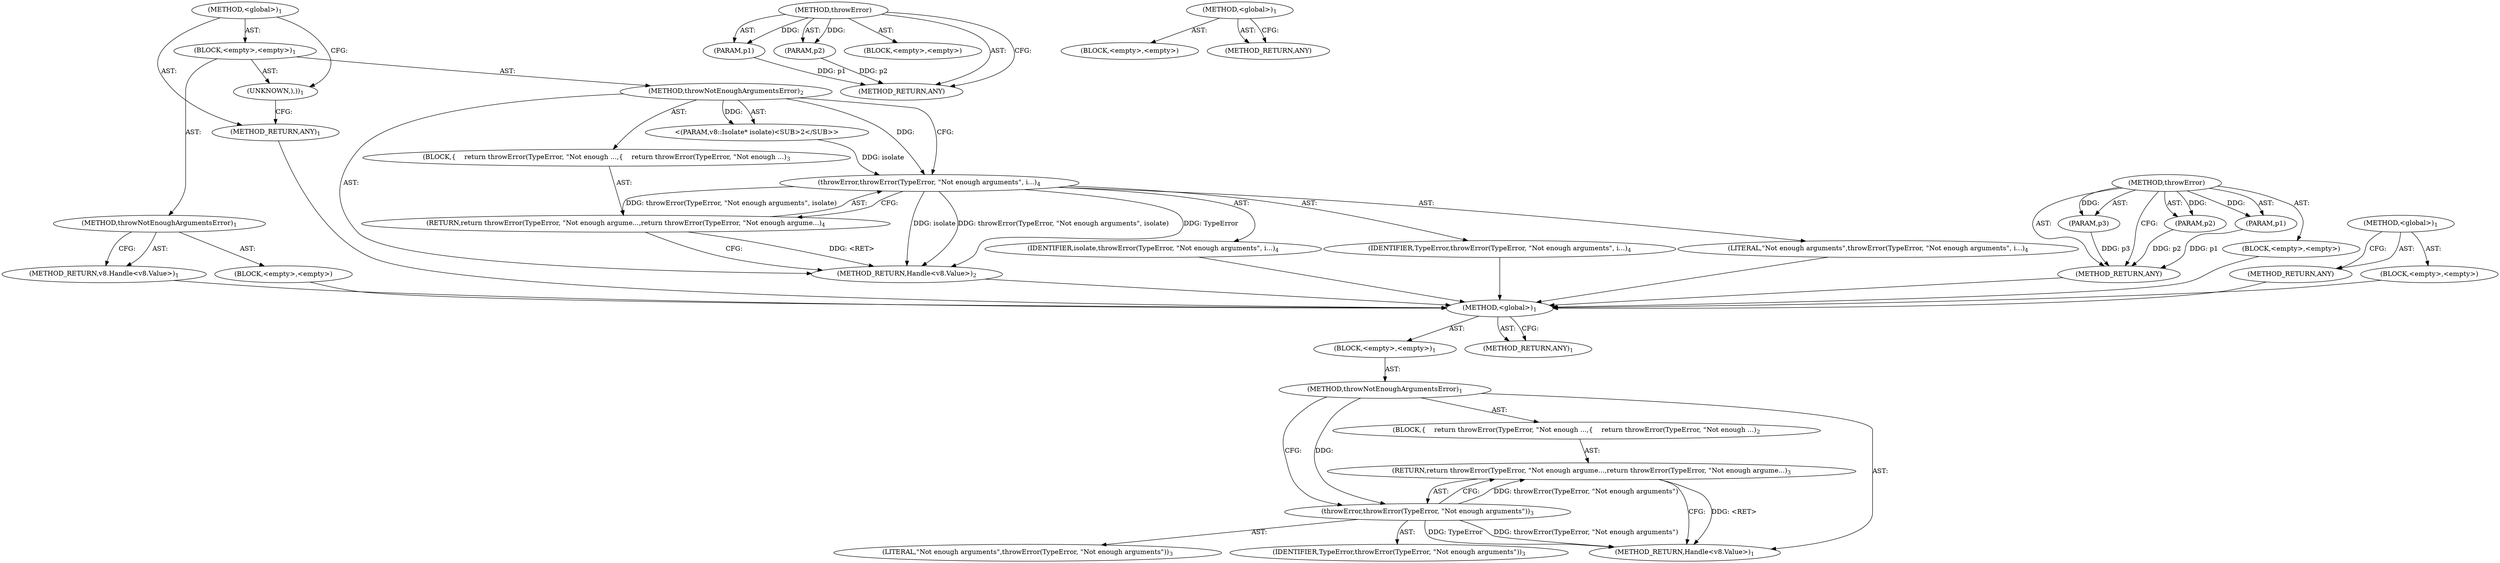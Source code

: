 digraph "throwNotEnoughArgumentsError" {
vulnerable_6 [label=<(METHOD,&lt;global&gt;)<SUB>1</SUB>>];
vulnerable_7 [label=<(BLOCK,&lt;empty&gt;,&lt;empty&gt;)<SUB>1</SUB>>];
vulnerable_8 [label=<(METHOD,throwNotEnoughArgumentsError)<SUB>1</SUB>>];
vulnerable_9 [label=<(BLOCK,{
    return throwError(TypeError, &quot;Not enough ...,{
    return throwError(TypeError, &quot;Not enough ...)<SUB>2</SUB>>];
vulnerable_10 [label=<(RETURN,return throwError(TypeError, &quot;Not enough argume...,return throwError(TypeError, &quot;Not enough argume...)<SUB>3</SUB>>];
vulnerable_11 [label=<(throwError,throwError(TypeError, &quot;Not enough arguments&quot;))<SUB>3</SUB>>];
vulnerable_12 [label=<(IDENTIFIER,TypeError,throwError(TypeError, &quot;Not enough arguments&quot;))<SUB>3</SUB>>];
vulnerable_13 [label=<(LITERAL,&quot;Not enough arguments&quot;,throwError(TypeError, &quot;Not enough arguments&quot;))<SUB>3</SUB>>];
vulnerable_14 [label=<(METHOD_RETURN,Handle&lt;v8.Value&gt;)<SUB>1</SUB>>];
vulnerable_16 [label=<(METHOD_RETURN,ANY)<SUB>1</SUB>>];
vulnerable_33 [label=<(METHOD,throwError)>];
vulnerable_34 [label=<(PARAM,p1)>];
vulnerable_35 [label=<(PARAM,p2)>];
vulnerable_36 [label=<(BLOCK,&lt;empty&gt;,&lt;empty&gt;)>];
vulnerable_37 [label=<(METHOD_RETURN,ANY)>];
vulnerable_27 [label=<(METHOD,&lt;global&gt;)<SUB>1</SUB>>];
vulnerable_28 [label=<(BLOCK,&lt;empty&gt;,&lt;empty&gt;)>];
vulnerable_29 [label=<(METHOD_RETURN,ANY)>];
fixed_6 [label=<(METHOD,&lt;global&gt;)<SUB>1</SUB>>];
fixed_7 [label=<(BLOCK,&lt;empty&gt;,&lt;empty&gt;)<SUB>1</SUB>>];
fixed_8 [label=<(METHOD,throwNotEnoughArgumentsError)<SUB>1</SUB>>];
fixed_9 [label=<(BLOCK,&lt;empty&gt;,&lt;empty&gt;)>];
fixed_10 [label=<(METHOD_RETURN,v8.Handle&lt;v8.Value&gt;)<SUB>1</SUB>>];
fixed_12 [label=<(UNKNOWN,),))<SUB>1</SUB>>];
fixed_13 [label=<(METHOD,throwNotEnoughArgumentsError)<SUB>2</SUB>>];
fixed_14 [label="<(PARAM,v8::Isolate* isolate)<SUB>2</SUB>>"];
fixed_15 [label=<(BLOCK,{
    return throwError(TypeError, &quot;Not enough ...,{
    return throwError(TypeError, &quot;Not enough ...)<SUB>3</SUB>>];
fixed_16 [label=<(RETURN,return throwError(TypeError, &quot;Not enough argume...,return throwError(TypeError, &quot;Not enough argume...)<SUB>4</SUB>>];
fixed_17 [label=<(throwError,throwError(TypeError, &quot;Not enough arguments&quot;, i...)<SUB>4</SUB>>];
fixed_18 [label=<(IDENTIFIER,TypeError,throwError(TypeError, &quot;Not enough arguments&quot;, i...)<SUB>4</SUB>>];
fixed_19 [label=<(LITERAL,&quot;Not enough arguments&quot;,throwError(TypeError, &quot;Not enough arguments&quot;, i...)<SUB>4</SUB>>];
fixed_20 [label=<(IDENTIFIER,isolate,throwError(TypeError, &quot;Not enough arguments&quot;, i...)<SUB>4</SUB>>];
fixed_21 [label=<(METHOD_RETURN,Handle&lt;v8.Value&gt;)<SUB>2</SUB>>];
fixed_23 [label=<(METHOD_RETURN,ANY)<SUB>1</SUB>>];
fixed_44 [label=<(METHOD,throwError)>];
fixed_45 [label=<(PARAM,p1)>];
fixed_46 [label=<(PARAM,p2)>];
fixed_47 [label=<(PARAM,p3)>];
fixed_48 [label=<(BLOCK,&lt;empty&gt;,&lt;empty&gt;)>];
fixed_49 [label=<(METHOD_RETURN,ANY)>];
fixed_38 [label=<(METHOD,&lt;global&gt;)<SUB>1</SUB>>];
fixed_39 [label=<(BLOCK,&lt;empty&gt;,&lt;empty&gt;)>];
fixed_40 [label=<(METHOD_RETURN,ANY)>];
vulnerable_6 -> vulnerable_7  [key=0, label="AST: "];
vulnerable_6 -> vulnerable_16  [key=0, label="AST: "];
vulnerable_6 -> vulnerable_16  [key=1, label="CFG: "];
vulnerable_7 -> vulnerable_8  [key=0, label="AST: "];
vulnerable_8 -> vulnerable_9  [key=0, label="AST: "];
vulnerable_8 -> vulnerable_14  [key=0, label="AST: "];
vulnerable_8 -> vulnerable_11  [key=0, label="CFG: "];
vulnerable_8 -> vulnerable_11  [key=1, label="DDG: "];
vulnerable_9 -> vulnerable_10  [key=0, label="AST: "];
vulnerable_10 -> vulnerable_11  [key=0, label="AST: "];
vulnerable_10 -> vulnerable_14  [key=0, label="CFG: "];
vulnerable_10 -> vulnerable_14  [key=1, label="DDG: &lt;RET&gt;"];
vulnerable_11 -> vulnerable_12  [key=0, label="AST: "];
vulnerable_11 -> vulnerable_13  [key=0, label="AST: "];
vulnerable_11 -> vulnerable_10  [key=0, label="CFG: "];
vulnerable_11 -> vulnerable_10  [key=1, label="DDG: throwError(TypeError, &quot;Not enough arguments&quot;)"];
vulnerable_11 -> vulnerable_14  [key=0, label="DDG: TypeError"];
vulnerable_11 -> vulnerable_14  [key=1, label="DDG: throwError(TypeError, &quot;Not enough arguments&quot;)"];
vulnerable_33 -> vulnerable_34  [key=0, label="AST: "];
vulnerable_33 -> vulnerable_34  [key=1, label="DDG: "];
vulnerable_33 -> vulnerable_36  [key=0, label="AST: "];
vulnerable_33 -> vulnerable_35  [key=0, label="AST: "];
vulnerable_33 -> vulnerable_35  [key=1, label="DDG: "];
vulnerable_33 -> vulnerable_37  [key=0, label="AST: "];
vulnerable_33 -> vulnerable_37  [key=1, label="CFG: "];
vulnerable_34 -> vulnerable_37  [key=0, label="DDG: p1"];
vulnerable_35 -> vulnerable_37  [key=0, label="DDG: p2"];
vulnerable_27 -> vulnerable_28  [key=0, label="AST: "];
vulnerable_27 -> vulnerable_29  [key=0, label="AST: "];
vulnerable_27 -> vulnerable_29  [key=1, label="CFG: "];
fixed_6 -> fixed_7  [key=0, label="AST: "];
fixed_6 -> fixed_23  [key=0, label="AST: "];
fixed_6 -> fixed_12  [key=0, label="CFG: "];
fixed_7 -> fixed_8  [key=0, label="AST: "];
fixed_7 -> fixed_12  [key=0, label="AST: "];
fixed_7 -> fixed_13  [key=0, label="AST: "];
fixed_8 -> fixed_9  [key=0, label="AST: "];
fixed_8 -> fixed_10  [key=0, label="AST: "];
fixed_8 -> fixed_10  [key=1, label="CFG: "];
fixed_9 -> vulnerable_6  [key=0];
fixed_10 -> vulnerable_6  [key=0];
fixed_12 -> fixed_23  [key=0, label="CFG: "];
fixed_13 -> fixed_14  [key=0, label="AST: "];
fixed_13 -> fixed_14  [key=1, label="DDG: "];
fixed_13 -> fixed_15  [key=0, label="AST: "];
fixed_13 -> fixed_21  [key=0, label="AST: "];
fixed_13 -> fixed_17  [key=0, label="CFG: "];
fixed_13 -> fixed_17  [key=1, label="DDG: "];
fixed_14 -> fixed_17  [key=0, label="DDG: isolate"];
fixed_15 -> fixed_16  [key=0, label="AST: "];
fixed_16 -> fixed_17  [key=0, label="AST: "];
fixed_16 -> fixed_21  [key=0, label="CFG: "];
fixed_16 -> fixed_21  [key=1, label="DDG: &lt;RET&gt;"];
fixed_17 -> fixed_18  [key=0, label="AST: "];
fixed_17 -> fixed_19  [key=0, label="AST: "];
fixed_17 -> fixed_20  [key=0, label="AST: "];
fixed_17 -> fixed_16  [key=0, label="CFG: "];
fixed_17 -> fixed_16  [key=1, label="DDG: throwError(TypeError, &quot;Not enough arguments&quot;, isolate)"];
fixed_17 -> fixed_21  [key=0, label="DDG: TypeError"];
fixed_17 -> fixed_21  [key=1, label="DDG: isolate"];
fixed_17 -> fixed_21  [key=2, label="DDG: throwError(TypeError, &quot;Not enough arguments&quot;, isolate)"];
fixed_18 -> vulnerable_6  [key=0];
fixed_19 -> vulnerable_6  [key=0];
fixed_20 -> vulnerable_6  [key=0];
fixed_21 -> vulnerable_6  [key=0];
fixed_23 -> vulnerable_6  [key=0];
fixed_44 -> fixed_45  [key=0, label="AST: "];
fixed_44 -> fixed_45  [key=1, label="DDG: "];
fixed_44 -> fixed_48  [key=0, label="AST: "];
fixed_44 -> fixed_46  [key=0, label="AST: "];
fixed_44 -> fixed_46  [key=1, label="DDG: "];
fixed_44 -> fixed_49  [key=0, label="AST: "];
fixed_44 -> fixed_49  [key=1, label="CFG: "];
fixed_44 -> fixed_47  [key=0, label="AST: "];
fixed_44 -> fixed_47  [key=1, label="DDG: "];
fixed_45 -> fixed_49  [key=0, label="DDG: p1"];
fixed_46 -> fixed_49  [key=0, label="DDG: p2"];
fixed_47 -> fixed_49  [key=0, label="DDG: p3"];
fixed_48 -> vulnerable_6  [key=0];
fixed_49 -> vulnerable_6  [key=0];
fixed_38 -> fixed_39  [key=0, label="AST: "];
fixed_38 -> fixed_40  [key=0, label="AST: "];
fixed_38 -> fixed_40  [key=1, label="CFG: "];
fixed_39 -> vulnerable_6  [key=0];
fixed_40 -> vulnerable_6  [key=0];
}
